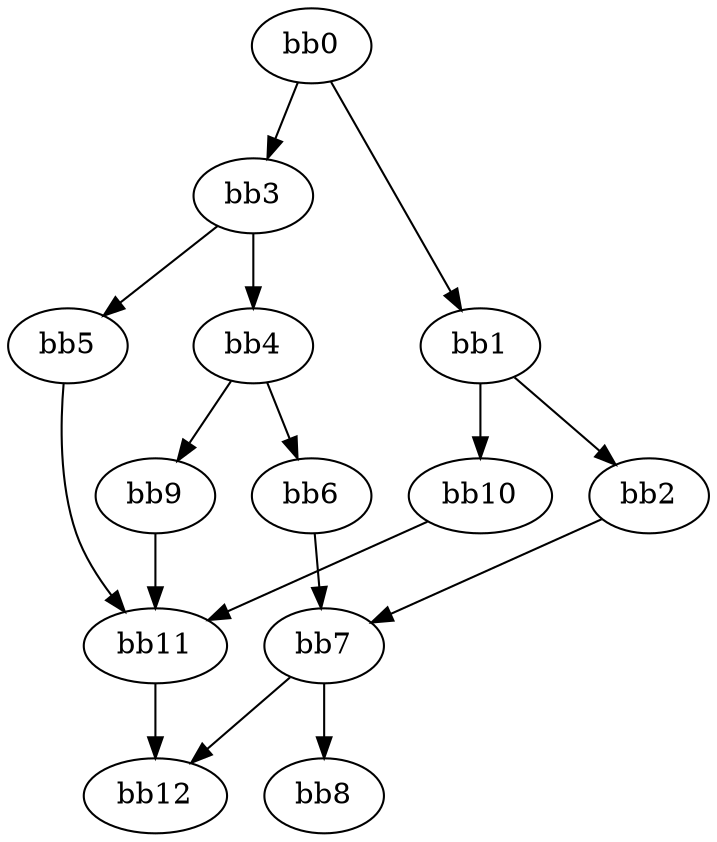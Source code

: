 digraph {
    0 [ label = "bb0\l" ]
    1 [ label = "bb1\l" ]
    2 [ label = "bb2\l" ]
    3 [ label = "bb3\l" ]
    4 [ label = "bb4\l" ]
    5 [ label = "bb5\l" ]
    6 [ label = "bb6\l" ]
    7 [ label = "bb7\l" ]
    8 [ label = "bb8\l" ]
    9 [ label = "bb9\l" ]
    10 [ label = "bb10\l" ]
    11 [ label = "bb11\l" ]
    12 [ label = "bb12\l" ]
    0 -> 1 [ ]
    0 -> 3 [ ]
    1 -> 2 [ ]
    1 -> 10 [ ]
    2 -> 7 [ ]
    3 -> 4 [ ]
    3 -> 5 [ ]
    4 -> 6 [ ]
    4 -> 9 [ ]
    5 -> 11 [ ]
    6 -> 7 [ ]
    7 -> 8 [ ]
    7 -> 12 [ ]
    9 -> 11 [ ]
    10 -> 11 [ ]
    11 -> 12 [ ]
}

